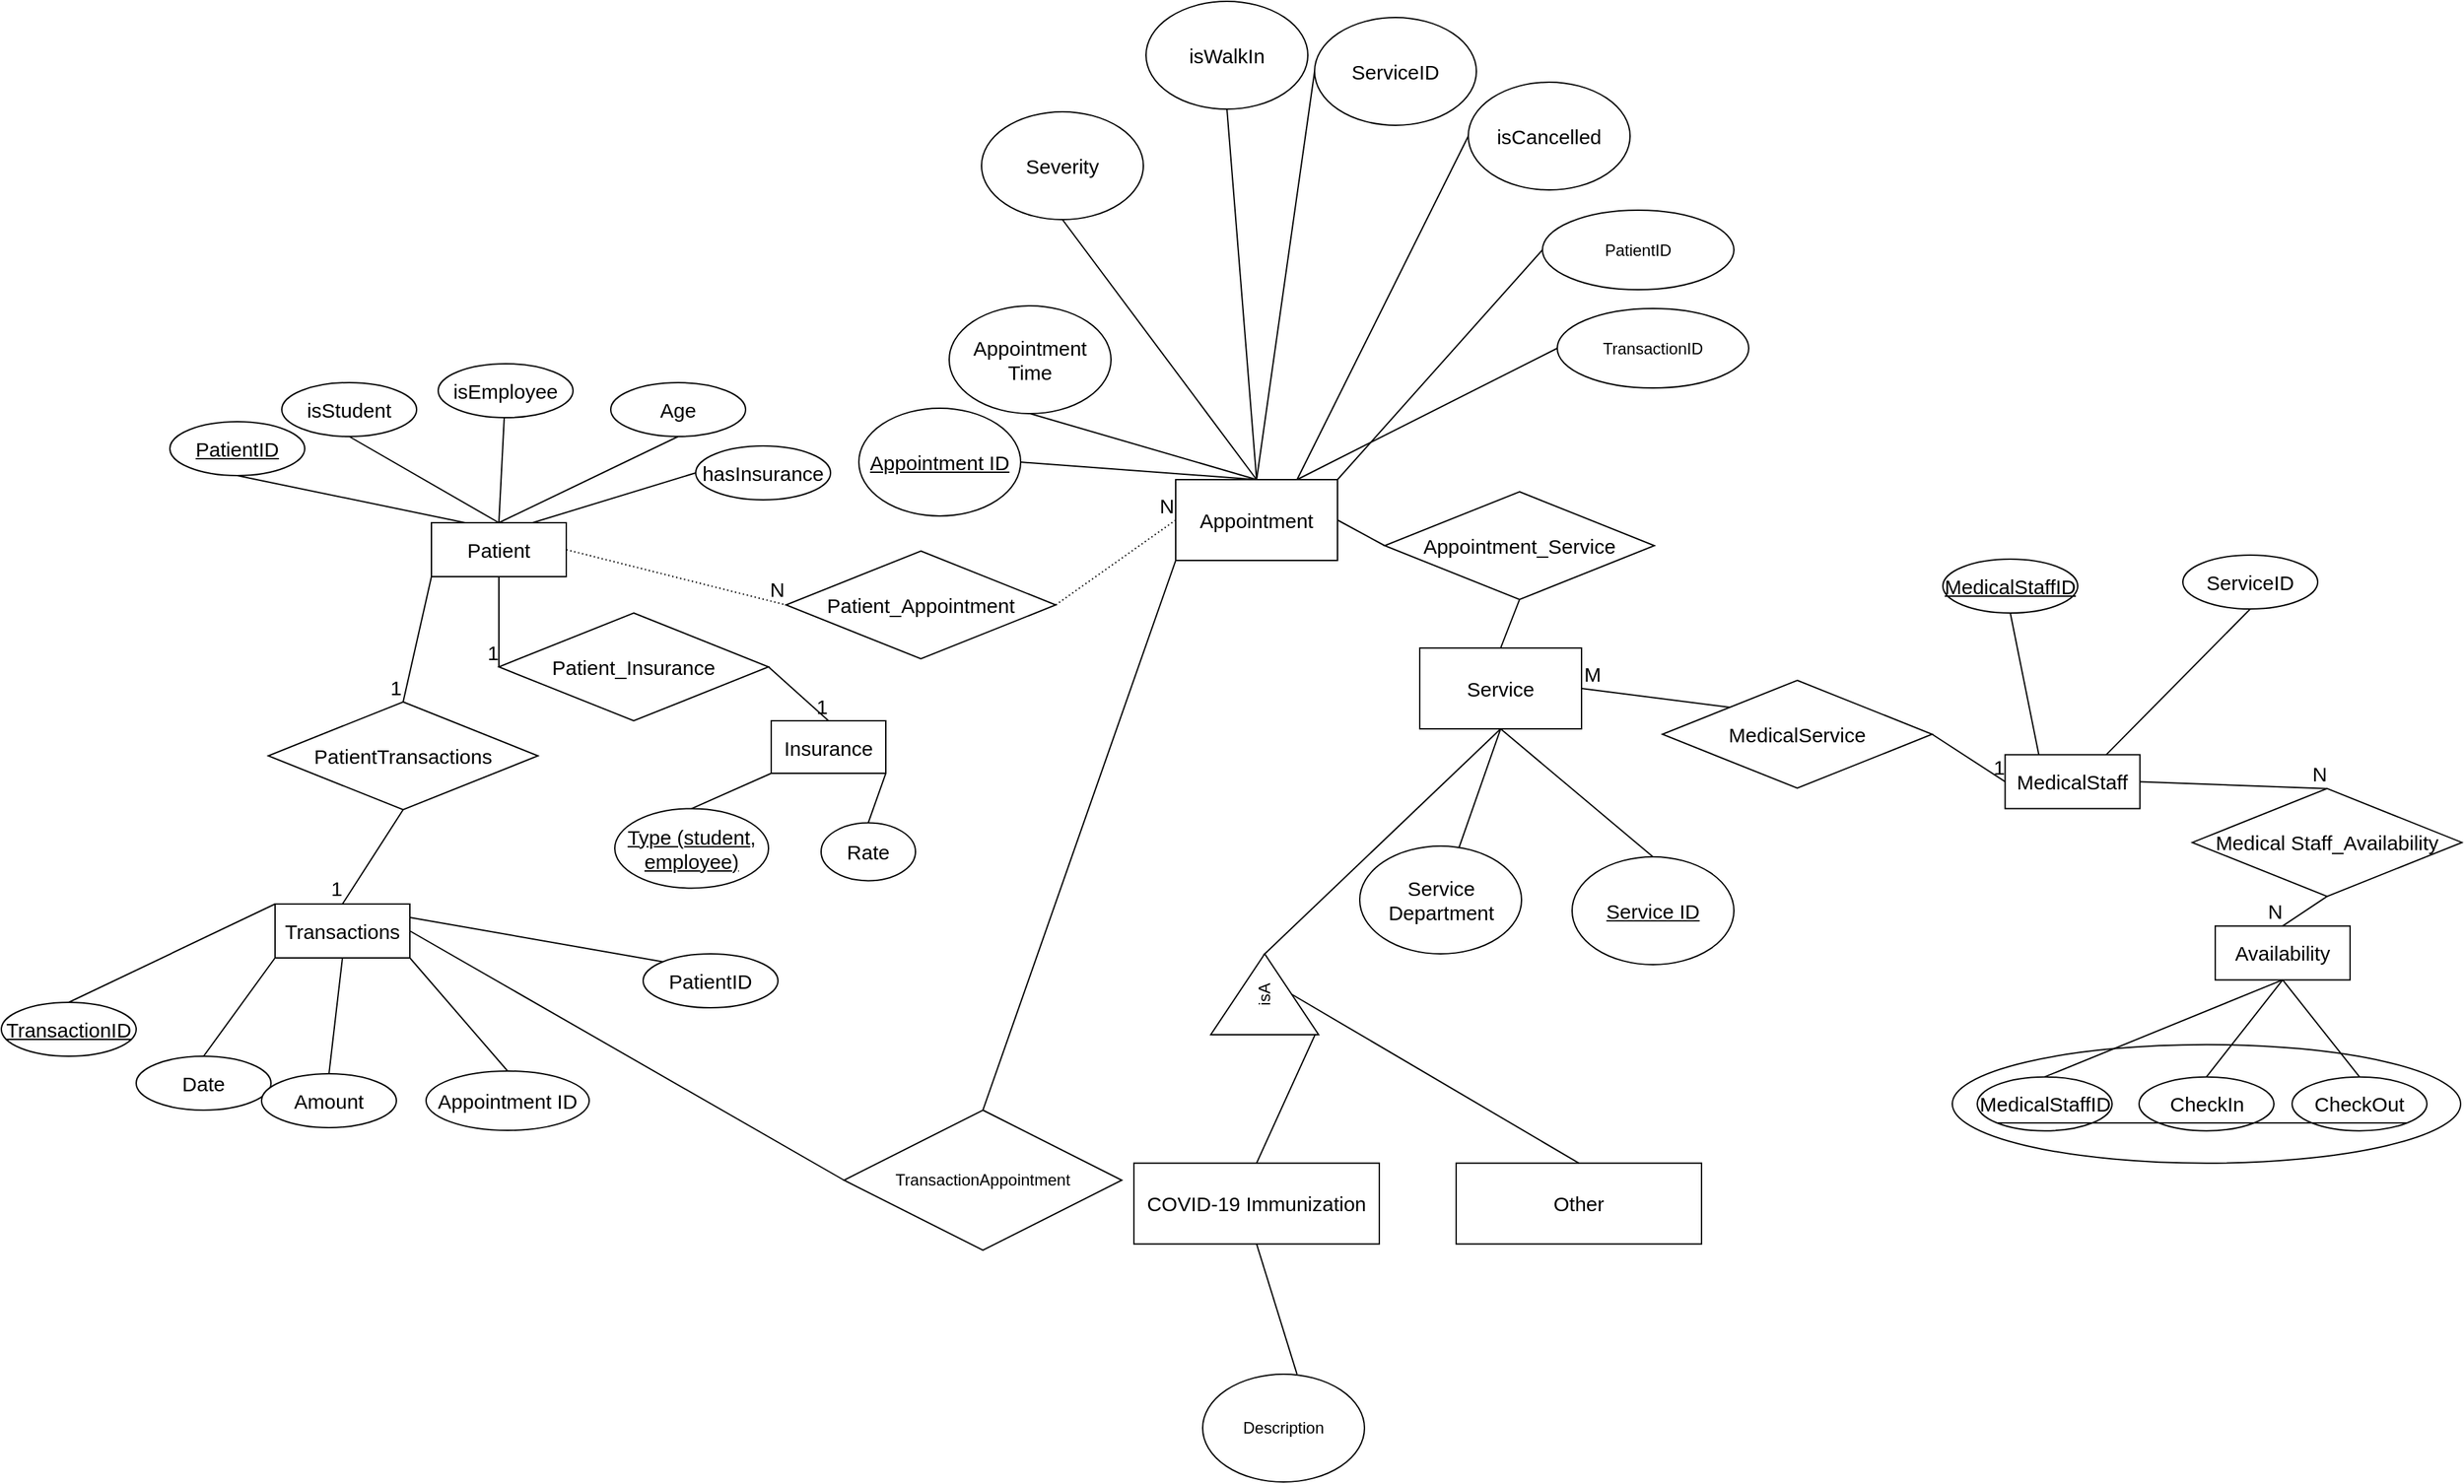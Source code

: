 <mxfile version="15.2.7" type="google"><diagram id="-cfmojjJ5R1_qTEiiPwQ" name="Page-1"><mxGraphModel dx="1620" dy="1455" grid="0" gridSize="10" guides="1" tooltips="1" connect="1" arrows="1" fold="1" page="0" pageScale="1" pageWidth="850" pageHeight="1100" math="0" shadow="0"><root><mxCell id="0"/><mxCell id="1" parent="0"/><mxCell id="ISOOcX2cqKyZ1rMYBr7H-2" value="Patient" style="whiteSpace=wrap;html=1;align=center;fontSize=15;" parent="1" vertex="1"><mxGeometry x="312" y="182" width="100" height="40" as="geometry"/></mxCell><mxCell id="ISOOcX2cqKyZ1rMYBr7H-3" value="hasInsurance" style="ellipse;whiteSpace=wrap;html=1;align=center;fontSize=15;" parent="1" vertex="1"><mxGeometry x="508" y="125" width="100" height="40" as="geometry"/></mxCell><mxCell id="ISOOcX2cqKyZ1rMYBr7H-4" value="isStudent" style="ellipse;whiteSpace=wrap;html=1;align=center;fontSize=15;" parent="1" vertex="1"><mxGeometry x="201" y="78" width="100" height="40" as="geometry"/></mxCell><mxCell id="ISOOcX2cqKyZ1rMYBr7H-6" value="Age" style="ellipse;whiteSpace=wrap;html=1;align=center;fontSize=15;" parent="1" vertex="1"><mxGeometry x="445" y="78" width="100" height="40" as="geometry"/></mxCell><mxCell id="G-BoCjgNvuLRqPUGrm7a-1" value="Appointment" style="rounded=0;whiteSpace=wrap;html=1;fontSize=15;" parent="1" vertex="1"><mxGeometry x="864" y="150" width="120" height="60" as="geometry"/></mxCell><mxCell id="ISOOcX2cqKyZ1rMYBr7H-11" value="" style="endArrow=none;html=1;entryX=0.25;entryY=0;entryDx=0;entryDy=0;exitX=0.5;exitY=1;exitDx=0;exitDy=0;fontSize=15;" parent="1" source="ISOOcX2cqKyZ1rMYBr7H-17" target="ISOOcX2cqKyZ1rMYBr7H-2" edge="1"><mxGeometry width="50" height="50" relative="1" as="geometry"><mxPoint x="180" y="158" as="sourcePoint"/><mxPoint x="274" y="185" as="targetPoint"/></mxGeometry></mxCell><mxCell id="G-BoCjgNvuLRqPUGrm7a-2" value="Appointment Time" style="ellipse;whiteSpace=wrap;html=1;fontSize=15;" parent="1" vertex="1"><mxGeometry x="696" y="21" width="120" height="80" as="geometry"/></mxCell><mxCell id="ISOOcX2cqKyZ1rMYBr7H-12" value="" style="endArrow=none;html=1;exitX=0.5;exitY=0;exitDx=0;exitDy=0;entryX=0.5;entryY=1;entryDx=0;entryDy=0;fontSize=15;" parent="1" source="ISOOcX2cqKyZ1rMYBr7H-2" target="ISOOcX2cqKyZ1rMYBr7H-4" edge="1"><mxGeometry width="50" height="50" relative="1" as="geometry"><mxPoint x="362" y="163" as="sourcePoint"/><mxPoint x="412" y="113" as="targetPoint"/></mxGeometry></mxCell><mxCell id="h9YG-O1UiDln1LC5SImM-1" value="MedicalStaff" style="whiteSpace=wrap;html=1;align=center;fontSize=15;" parent="1" vertex="1"><mxGeometry x="1479.16" y="354.2" width="100" height="40" as="geometry"/></mxCell><mxCell id="ISOOcX2cqKyZ1rMYBr7H-13" value="" style="endArrow=none;html=1;exitX=0.75;exitY=0;exitDx=0;exitDy=0;entryX=0;entryY=0.5;entryDx=0;entryDy=0;fontSize=15;" parent="1" source="ISOOcX2cqKyZ1rMYBr7H-2" target="ISOOcX2cqKyZ1rMYBr7H-3" edge="1"><mxGeometry width="50" height="50" relative="1" as="geometry"><mxPoint x="407" y="145" as="sourcePoint"/><mxPoint x="457" y="95" as="targetPoint"/></mxGeometry></mxCell><mxCell id="ISOOcX2cqKyZ1rMYBr7H-14" value="" style="endArrow=none;html=1;exitX=0.5;exitY=0;exitDx=0;exitDy=0;entryX=0.5;entryY=1;entryDx=0;entryDy=0;fontSize=15;" parent="1" source="ISOOcX2cqKyZ1rMYBr7H-2" target="ISOOcX2cqKyZ1rMYBr7H-6" edge="1"><mxGeometry width="50" height="50" relative="1" as="geometry"><mxPoint x="464" y="166" as="sourcePoint"/><mxPoint x="514" y="116" as="targetPoint"/></mxGeometry></mxCell><mxCell id="AmMXnCr6A5D7R8T65IzQ-2" value="Severity" style="ellipse;whiteSpace=wrap;html=1;fontSize=15;" parent="1" vertex="1"><mxGeometry x="720" y="-123" width="120" height="80" as="geometry"/></mxCell><mxCell id="AmMXnCr6A5D7R8T65IzQ-4" value="Patient_Appointment" style="rhombus;whiteSpace=wrap;html=1;fontSize=15;" parent="1" vertex="1"><mxGeometry x="575" y="203" width="200" height="80" as="geometry"/></mxCell><mxCell id="AmMXnCr6A5D7R8T65IzQ-5" value="&lt;u style=&quot;font-size: 15px;&quot;&gt;Appointment ID&lt;/u&gt;" style="ellipse;whiteSpace=wrap;html=1;fontSize=15;" parent="1" vertex="1"><mxGeometry x="629" y="97" width="120" height="80" as="geometry"/></mxCell><mxCell id="OssxrC8iAeG6ydkKfDfv-1" value="Insurance" style="rounded=0;whiteSpace=wrap;html=1;fontSize=15;" parent="1" vertex="1"><mxGeometry x="564" y="329.0" width="85" height="39" as="geometry"/></mxCell><mxCell id="ISOOcX2cqKyZ1rMYBr7H-17" value="PatientID" style="ellipse;whiteSpace=wrap;html=1;align=center;fontStyle=4;fontSize=15;" parent="1" vertex="1"><mxGeometry x="118" y="107" width="100" height="40" as="geometry"/></mxCell><mxCell id="OssxrC8iAeG6ydkKfDfv-3" value="&lt;u style=&quot;font-size: 15px;&quot;&gt;Type (student, employee)&lt;/u&gt;" style="ellipse;whiteSpace=wrap;html=1;align=center;fontSize=15;" parent="1" vertex="1"><mxGeometry x="448" y="394.2" width="114" height="59" as="geometry"/></mxCell><mxCell id="ISOOcX2cqKyZ1rMYBr7H-20" value="" style="endArrow=none;html=1;exitX=0.5;exitY=0;exitDx=0;exitDy=0;fontSize=15;" parent="1" source="ISOOcX2cqKyZ1rMYBr7H-2" target="ISOOcX2cqKyZ1rMYBr7H-22" edge="1"><mxGeometry width="50" height="50" relative="1" as="geometry"><mxPoint x="654" y="133" as="sourcePoint"/><mxPoint x="368" y="120" as="targetPoint"/></mxGeometry></mxCell><mxCell id="OssxrC8iAeG6ydkKfDfv-7" value="" style="endArrow=none;html=1;rounded=0;exitX=0.5;exitY=0;exitDx=0;exitDy=0;entryX=0;entryY=1;entryDx=0;entryDy=0;fontSize=15;" parent="1" source="OssxrC8iAeG6ydkKfDfv-3" target="OssxrC8iAeG6ydkKfDfv-1" edge="1"><mxGeometry width="50" height="50" relative="1" as="geometry"><mxPoint x="467" y="381.7" as="sourcePoint"/><mxPoint x="517" y="331.7" as="targetPoint"/></mxGeometry></mxCell><mxCell id="ISOOcX2cqKyZ1rMYBr7H-22" value="isEmployee" style="ellipse;whiteSpace=wrap;html=1;align=center;fontSize=15;" parent="1" vertex="1"><mxGeometry x="317" y="64" width="100" height="40" as="geometry"/></mxCell><mxCell id="OssxrC8iAeG6ydkKfDfv-8" value="Rate" style="ellipse;whiteSpace=wrap;html=1;fontSize=15;" parent="1" vertex="1"><mxGeometry x="601" y="404.7" width="70" height="43" as="geometry"/></mxCell><mxCell id="OssxrC8iAeG6ydkKfDfv-9" value="" style="endArrow=none;html=1;rounded=0;exitX=0.5;exitY=0;exitDx=0;exitDy=0;entryX=1;entryY=1;entryDx=0;entryDy=0;fontSize=15;" parent="1" source="OssxrC8iAeG6ydkKfDfv-8" target="OssxrC8iAeG6ydkKfDfv-1" edge="1"><mxGeometry width="50" height="50" relative="1" as="geometry"><mxPoint x="674" y="510.7" as="sourcePoint"/><mxPoint x="620" y="511.7" as="targetPoint"/></mxGeometry></mxCell><mxCell id="ISOOcX2cqKyZ1rMYBr7H-23" value="" style="endArrow=none;html=1;rounded=0;dashed=1;dashPattern=1 2;exitX=1;exitY=0.5;exitDx=0;exitDy=0;entryX=0;entryY=0.5;entryDx=0;entryDy=0;fontSize=15;" parent="1" source="ISOOcX2cqKyZ1rMYBr7H-2" target="AmMXnCr6A5D7R8T65IzQ-4" edge="1"><mxGeometry relative="1" as="geometry"><mxPoint x="494" y="196" as="sourcePoint"/><mxPoint x="654" y="196" as="targetPoint"/></mxGeometry></mxCell><mxCell id="ISOOcX2cqKyZ1rMYBr7H-24" value="N" style="resizable=0;html=1;align=right;verticalAlign=bottom;fontSize=15;" parent="ISOOcX2cqKyZ1rMYBr7H-23" connectable="0" vertex="1"><mxGeometry x="1" relative="1" as="geometry"/></mxCell><mxCell id="AmMXnCr6A5D7R8T65IzQ-6" value="Appointment_Service" style="rhombus;whiteSpace=wrap;html=1;fontSize=15;" parent="1" vertex="1"><mxGeometry x="1019" y="159" width="200" height="80" as="geometry"/></mxCell><mxCell id="AmMXnCr6A5D7R8T65IzQ-7" value="isWalkIn" style="ellipse;whiteSpace=wrap;html=1;fontSize=15;" parent="1" vertex="1"><mxGeometry x="842" y="-205" width="120" height="80" as="geometry"/></mxCell><mxCell id="AmMXnCr6A5D7R8T65IzQ-8" value="isCancelled" style="ellipse;whiteSpace=wrap;html=1;fontSize=15;" parent="1" vertex="1"><mxGeometry x="1081" y="-145" width="120" height="80" as="geometry"/></mxCell><mxCell id="AmMXnCr6A5D7R8T65IzQ-9" value="" style="endArrow=none;html=1;rounded=0;exitX=0;exitY=0.5;exitDx=0;exitDy=0;entryX=1;entryY=0.5;entryDx=0;entryDy=0;fontSize=15;" parent="1" source="AmMXnCr6A5D7R8T65IzQ-6" target="G-BoCjgNvuLRqPUGrm7a-1" edge="1"><mxGeometry width="50" height="50" relative="1" as="geometry"><mxPoint x="924" y="152" as="sourcePoint"/><mxPoint x="974" y="102" as="targetPoint"/></mxGeometry></mxCell><mxCell id="h9YG-O1UiDln1LC5SImM-2" value="&lt;u style=&quot;font-size: 15px;&quot;&gt;MedicalStaffID&lt;/u&gt;" style="ellipse;whiteSpace=wrap;html=1;align=center;fontSize=15;" parent="1" vertex="1"><mxGeometry x="1433" y="209" width="100" height="40" as="geometry"/></mxCell><mxCell id="AmMXnCr6A5D7R8T65IzQ-10" value="" style="endArrow=none;html=1;rounded=0;exitX=1;exitY=0.5;exitDx=0;exitDy=0;entryX=0.5;entryY=0;entryDx=0;entryDy=0;fontSize=15;" parent="1" source="AmMXnCr6A5D7R8T65IzQ-5" target="G-BoCjgNvuLRqPUGrm7a-1" edge="1"><mxGeometry width="50" height="50" relative="1" as="geometry"><mxPoint x="882" y="253" as="sourcePoint"/><mxPoint x="932" y="203" as="targetPoint"/></mxGeometry></mxCell><mxCell id="h9YG-O1UiDln1LC5SImM-3" value="ServiceID" style="ellipse;whiteSpace=wrap;html=1;align=center;fontSize=15;" parent="1" vertex="1"><mxGeometry x="1611" y="206" width="100" height="40" as="geometry"/></mxCell><mxCell id="AmMXnCr6A5D7R8T65IzQ-12" value="" style="endArrow=none;html=1;rounded=0;entryX=0.5;entryY=1;entryDx=0;entryDy=0;exitX=0.5;exitY=0;exitDx=0;exitDy=0;fontSize=15;" parent="1" source="G-BoCjgNvuLRqPUGrm7a-1" target="G-BoCjgNvuLRqPUGrm7a-2" edge="1"><mxGeometry width="50" height="50" relative="1" as="geometry"><mxPoint x="753" y="136" as="sourcePoint"/><mxPoint x="803" y="86" as="targetPoint"/></mxGeometry></mxCell><mxCell id="AmMXnCr6A5D7R8T65IzQ-13" value="" style="endArrow=none;html=1;rounded=0;entryX=0.5;entryY=1;entryDx=0;entryDy=0;exitX=0.5;exitY=0;exitDx=0;exitDy=0;fontSize=15;" parent="1" source="G-BoCjgNvuLRqPUGrm7a-1" target="AmMXnCr6A5D7R8T65IzQ-2" edge="1"><mxGeometry width="50" height="50" relative="1" as="geometry"><mxPoint x="942" y="213" as="sourcePoint"/><mxPoint x="780" y="67" as="targetPoint"/></mxGeometry></mxCell><mxCell id="AmMXnCr6A5D7R8T65IzQ-14" value="" style="endArrow=none;html=1;rounded=0;entryX=0.5;entryY=1;entryDx=0;entryDy=0;exitX=0.5;exitY=0;exitDx=0;exitDy=0;fontSize=15;" parent="1" source="G-BoCjgNvuLRqPUGrm7a-1" target="AmMXnCr6A5D7R8T65IzQ-7" edge="1"><mxGeometry width="50" height="50" relative="1" as="geometry"><mxPoint x="952" y="223" as="sourcePoint"/><mxPoint x="790" y="77" as="targetPoint"/></mxGeometry></mxCell><mxCell id="ISOOcX2cqKyZ1rMYBr7H-25" value="" style="endArrow=none;html=1;rounded=0;dashed=1;dashPattern=1 2;exitX=1;exitY=0.5;exitDx=0;exitDy=0;entryX=0;entryY=0.5;entryDx=0;entryDy=0;fontSize=15;" parent="1" source="AmMXnCr6A5D7R8T65IzQ-4" target="G-BoCjgNvuLRqPUGrm7a-1" edge="1"><mxGeometry relative="1" as="geometry"><mxPoint x="785" y="308" as="sourcePoint"/><mxPoint x="945" y="308" as="targetPoint"/></mxGeometry></mxCell><mxCell id="ISOOcX2cqKyZ1rMYBr7H-26" value="N" style="resizable=0;html=1;align=right;verticalAlign=bottom;fontSize=15;" parent="ISOOcX2cqKyZ1rMYBr7H-25" connectable="0" vertex="1"><mxGeometry x="1" relative="1" as="geometry"/></mxCell><mxCell id="AmMXnCr6A5D7R8T65IzQ-15" value="" style="endArrow=none;html=1;rounded=0;entryX=0;entryY=0.5;entryDx=0;entryDy=0;exitX=0.75;exitY=0;exitDx=0;exitDy=0;fontSize=15;" parent="1" source="G-BoCjgNvuLRqPUGrm7a-1" target="AmMXnCr6A5D7R8T65IzQ-8" edge="1"><mxGeometry width="50" height="50" relative="1" as="geometry"><mxPoint x="924" y="156" as="sourcePoint"/><mxPoint x="800" y="87" as="targetPoint"/></mxGeometry></mxCell><mxCell id="h9YG-O1UiDln1LC5SImM-4" value="" style="endArrow=none;html=1;entryX=0.75;entryY=0;entryDx=0;entryDy=0;exitX=0.5;exitY=1;exitDx=0;exitDy=0;fontSize=15;" parent="1" source="h9YG-O1UiDln1LC5SImM-3" target="h9YG-O1UiDln1LC5SImM-1" edge="1"><mxGeometry width="50" height="50" relative="1" as="geometry"><mxPoint x="1522" y="291" as="sourcePoint"/><mxPoint x="1743" y="335" as="targetPoint"/></mxGeometry></mxCell><mxCell id="AmMXnCr6A5D7R8T65IzQ-17" value="Service" style="rounded=0;whiteSpace=wrap;html=1;fontSize=15;" parent="1" vertex="1"><mxGeometry x="1045" y="275" width="120" height="60" as="geometry"/></mxCell><mxCell id="ISOOcX2cqKyZ1rMYBr7H-27" value="" style="endArrow=none;html=1;rounded=0;exitX=1;exitY=0.5;exitDx=0;exitDy=0;entryX=0.5;entryY=0;entryDx=0;entryDy=0;fontSize=15;" parent="1" source="ISOOcX2cqKyZ1rMYBr7H-31" target="OssxrC8iAeG6ydkKfDfv-1" edge="1"><mxGeometry relative="1" as="geometry"><mxPoint x="459.2" y="321" as="sourcePoint"/><mxPoint x="619.2" y="321" as="targetPoint"/></mxGeometry></mxCell><mxCell id="ISOOcX2cqKyZ1rMYBr7H-28" value="1" style="resizable=0;html=1;align=right;verticalAlign=bottom;fontSize=15;" parent="ISOOcX2cqKyZ1rMYBr7H-27" connectable="0" vertex="1"><mxGeometry x="1" relative="1" as="geometry"/></mxCell><mxCell id="AmMXnCr6A5D7R8T65IzQ-18" value="&lt;u style=&quot;font-size: 15px;&quot;&gt;Service ID&lt;/u&gt;" style="ellipse;whiteSpace=wrap;html=1;fontSize=15;" parent="1" vertex="1"><mxGeometry x="1158" y="430" width="120" height="80" as="geometry"/></mxCell><mxCell id="ISOOcX2cqKyZ1rMYBr7H-29" value="" style="endArrow=none;html=1;rounded=0;exitX=0.5;exitY=1;exitDx=0;exitDy=0;entryX=0;entryY=0.5;entryDx=0;entryDy=0;fontSize=15;" parent="1" source="ISOOcX2cqKyZ1rMYBr7H-2" target="ISOOcX2cqKyZ1rMYBr7H-31" edge="1"><mxGeometry relative="1" as="geometry"><mxPoint x="770" y="284" as="sourcePoint"/><mxPoint x="930" y="284" as="targetPoint"/></mxGeometry></mxCell><mxCell id="ISOOcX2cqKyZ1rMYBr7H-30" value="1" style="resizable=0;html=1;align=right;verticalAlign=bottom;fontSize=15;" parent="ISOOcX2cqKyZ1rMYBr7H-29" connectable="0" vertex="1"><mxGeometry x="1" relative="1" as="geometry"/></mxCell><mxCell id="AmMXnCr6A5D7R8T65IzQ-19" value="Service Department" style="ellipse;whiteSpace=wrap;html=1;fontSize=15;" parent="1" vertex="1"><mxGeometry x="1000.5" y="422" width="120" height="80" as="geometry"/></mxCell><mxCell id="ISOOcX2cqKyZ1rMYBr7H-31" value="Patient_Insurance" style="shape=rhombus;perimeter=rhombusPerimeter;whiteSpace=wrap;html=1;align=center;fontSize=15;" parent="1" vertex="1"><mxGeometry x="362" y="249.0" width="200" height="80" as="geometry"/></mxCell><mxCell id="AmMXnCr6A5D7R8T65IzQ-20" value="" style="endArrow=none;html=1;rounded=0;exitX=0.5;exitY=0;exitDx=0;exitDy=0;entryX=0.5;entryY=1;entryDx=0;entryDy=0;fontSize=15;" parent="1" source="AmMXnCr6A5D7R8T65IzQ-17" target="AmMXnCr6A5D7R8T65IzQ-6" edge="1"><mxGeometry width="50" height="50" relative="1" as="geometry"><mxPoint x="1085" y="461" as="sourcePoint"/><mxPoint x="1135" y="411" as="targetPoint"/></mxGeometry></mxCell><mxCell id="h9YG-O1UiDln1LC5SImM-5" value="" style="endArrow=none;html=1;entryX=0.25;entryY=0;entryDx=0;entryDy=0;exitX=0.5;exitY=1;exitDx=0;exitDy=0;fontSize=15;" parent="1" source="h9YG-O1UiDln1LC5SImM-2" target="h9YG-O1UiDln1LC5SImM-1" edge="1"><mxGeometry width="50" height="50" relative="1" as="geometry"><mxPoint x="1529" y="306" as="sourcePoint"/><mxPoint x="1582" y="357" as="targetPoint"/></mxGeometry></mxCell><mxCell id="h9YG-O1UiDln1LC5SImM-6" value="Transactions" style="whiteSpace=wrap;html=1;align=center;fontSize=15;" parent="1" vertex="1"><mxGeometry x="196" y="465" width="100" height="40" as="geometry"/></mxCell><mxCell id="h9YG-O1UiDln1LC5SImM-7" value="&lt;u style=&quot;font-size: 15px;&quot;&gt;TransactionID&lt;/u&gt;" style="ellipse;whiteSpace=wrap;html=1;align=center;fontSize=15;" parent="1" vertex="1"><mxGeometry x="-7" y="538" width="100" height="40" as="geometry"/></mxCell><mxCell id="h9YG-O1UiDln1LC5SImM-8" value="PatientID" style="ellipse;whiteSpace=wrap;html=1;align=center;fontSize=15;" parent="1" vertex="1"><mxGeometry x="469" y="502" width="100" height="40" as="geometry"/></mxCell><mxCell id="h9YG-O1UiDln1LC5SImM-9" value="" style="endArrow=none;html=1;entryX=1;entryY=0.25;entryDx=0;entryDy=0;exitX=0;exitY=0;exitDx=0;exitDy=0;fontSize=15;" parent="1" source="h9YG-O1UiDln1LC5SImM-8" target="h9YG-O1UiDln1LC5SImM-6" edge="1"><mxGeometry width="50" height="50" relative="1" as="geometry"><mxPoint x="246" y="419" as="sourcePoint"/><mxPoint x="467" y="463" as="targetPoint"/></mxGeometry></mxCell><mxCell id="h9YG-O1UiDln1LC5SImM-10" value="" style="endArrow=none;html=1;entryX=0;entryY=0;entryDx=0;entryDy=0;exitX=0.5;exitY=0;exitDx=0;exitDy=0;fontSize=15;" parent="1" source="h9YG-O1UiDln1LC5SImM-7" target="h9YG-O1UiDln1LC5SImM-6" edge="1"><mxGeometry width="50" height="50" relative="1" as="geometry"><mxPoint x="253" y="434" as="sourcePoint"/><mxPoint x="306" y="485" as="targetPoint"/></mxGeometry></mxCell><mxCell id="ISOOcX2cqKyZ1rMYBr7H-32" value="Availability" style="whiteSpace=wrap;html=1;align=center;fontSize=15;" parent="1" vertex="1"><mxGeometry x="1635" y="481.34" width="100" height="40" as="geometry"/></mxCell><mxCell id="AmMXnCr6A5D7R8T65IzQ-22" value="" style="endArrow=none;html=1;rounded=0;entryX=0.5;entryY=1;entryDx=0;entryDy=0;exitX=0.5;exitY=0;exitDx=0;exitDy=0;fontSize=15;" parent="1" source="AmMXnCr6A5D7R8T65IzQ-18" target="AmMXnCr6A5D7R8T65IzQ-17" edge="1"><mxGeometry width="50" height="50" relative="1" as="geometry"><mxPoint x="887" y="625" as="sourcePoint"/><mxPoint x="937" y="575" as="targetPoint"/></mxGeometry></mxCell><mxCell id="h9YG-O1UiDln1LC5SImM-11" value="Appointment ID" style="ellipse;whiteSpace=wrap;html=1;align=center;fontSize=15;" parent="1" vertex="1"><mxGeometry x="308" y="589" width="121" height="44" as="geometry"/></mxCell><mxCell id="AmMXnCr6A5D7R8T65IzQ-23" value="" style="endArrow=none;html=1;rounded=0;entryX=0.5;entryY=1;entryDx=0;entryDy=0;fontSize=15;" parent="1" source="AmMXnCr6A5D7R8T65IzQ-19" target="AmMXnCr6A5D7R8T65IzQ-17" edge="1"><mxGeometry width="50" height="50" relative="1" as="geometry"><mxPoint x="963" y="621" as="sourcePoint"/><mxPoint x="1094" y="558" as="targetPoint"/></mxGeometry></mxCell><mxCell id="h9YG-O1UiDln1LC5SImM-13" value="Date" style="ellipse;whiteSpace=wrap;html=1;align=center;fontSize=15;" parent="1" vertex="1"><mxGeometry x="93" y="578" width="100" height="40" as="geometry"/></mxCell><mxCell id="AmMXnCr6A5D7R8T65IzQ-24" value="" style="endArrow=none;html=1;rounded=0;entryX=0.5;entryY=1;entryDx=0;entryDy=0;exitX=0.983;exitY=0.488;exitDx=0;exitDy=0;fontSize=15;exitPerimeter=0;" parent="1" source="y9bj3yhU4_p_V49ajLta-12" target="AmMXnCr6A5D7R8T65IzQ-17" edge="1"><mxGeometry width="50" height="50" relative="1" as="geometry"><mxPoint x="929" y="503" as="sourcePoint"/><mxPoint x="1101" y="560" as="targetPoint"/></mxGeometry></mxCell><mxCell id="h9YG-O1UiDln1LC5SImM-14" value="" style="endArrow=none;html=1;entryX=0;entryY=1;entryDx=0;entryDy=0;exitX=0.5;exitY=0;exitDx=0;exitDy=0;fontSize=15;" parent="1" source="h9YG-O1UiDln1LC5SImM-13" target="h9YG-O1UiDln1LC5SImM-6" edge="1"><mxGeometry width="50" height="50" relative="1" as="geometry"><mxPoint x="137" y="430" as="sourcePoint"/><mxPoint x="206" y="475" as="targetPoint"/></mxGeometry></mxCell><mxCell id="h9YG-O1UiDln1LC5SImM-15" value="" style="endArrow=none;html=1;entryX=1;entryY=1;entryDx=0;entryDy=0;exitX=0.5;exitY=0;exitDx=0;exitDy=0;fontSize=15;" parent="1" source="h9YG-O1UiDln1LC5SImM-11" target="h9YG-O1UiDln1LC5SImM-6" edge="1"><mxGeometry width="50" height="50" relative="1" as="geometry"><mxPoint x="363" y="420" as="sourcePoint"/><mxPoint x="306" y="485" as="targetPoint"/></mxGeometry></mxCell><mxCell id="ISOOcX2cqKyZ1rMYBr7H-39" value="" style="ellipse;whiteSpace=wrap;html=1;fontSize=15;" parent="1" vertex="1"><mxGeometry x="1440" y="569.34" width="377" height="88" as="geometry"/></mxCell><mxCell id="ISOOcX2cqKyZ1rMYBr7H-34" value="MedicalStaffID" style="ellipse;whiteSpace=wrap;html=1;align=center;fontSize=15;" parent="1" vertex="1"><mxGeometry x="1458.5" y="593.34" width="100" height="40" as="geometry"/></mxCell><mxCell id="h9YG-O1UiDln1LC5SImM-16" value="MedicalService" style="rhombus;whiteSpace=wrap;html=1;fontSize=15;" parent="1" vertex="1"><mxGeometry x="1225" y="299" width="200" height="80" as="geometry"/></mxCell><mxCell id="ISOOcX2cqKyZ1rMYBr7H-38" value="CheckIn" style="ellipse;whiteSpace=wrap;html=1;align=center;fontSize=15;" parent="1" vertex="1"><mxGeometry x="1578.5" y="593.34" width="100" height="40" as="geometry"/></mxCell><mxCell id="ISOOcX2cqKyZ1rMYBr7H-40" value="CheckOut" style="ellipse;whiteSpace=wrap;html=1;align=center;fontSize=15;" parent="1" vertex="1"><mxGeometry x="1692" y="593.34" width="100" height="40" as="geometry"/></mxCell><mxCell id="ISOOcX2cqKyZ1rMYBr7H-37" value="" style="endArrow=none;html=1;exitX=0.5;exitY=1;exitDx=0;exitDy=0;entryX=0.5;entryY=0;entryDx=0;entryDy=0;fontSize=15;" parent="1" source="ISOOcX2cqKyZ1rMYBr7H-32" target="ISOOcX2cqKyZ1rMYBr7H-34" edge="1"><mxGeometry width="50" height="50" relative="1" as="geometry"><mxPoint x="755" y="264.34" as="sourcePoint"/><mxPoint x="805" y="214.34" as="targetPoint"/></mxGeometry></mxCell><mxCell id="ISOOcX2cqKyZ1rMYBr7H-41" value="" style="endArrow=none;html=1;entryX=0.5;entryY=0;entryDx=0;entryDy=0;exitX=0.5;exitY=1;exitDx=0;exitDy=0;fontSize=15;" parent="1" source="ISOOcX2cqKyZ1rMYBr7H-32" target="ISOOcX2cqKyZ1rMYBr7H-38" edge="1"><mxGeometry width="50" height="50" relative="1" as="geometry"><mxPoint x="730" y="284.34" as="sourcePoint"/><mxPoint x="623" y="323.34" as="targetPoint"/></mxGeometry></mxCell><mxCell id="ISOOcX2cqKyZ1rMYBr7H-35" value="" style="endArrow=none;html=1;exitX=0.5;exitY=1;exitDx=0;exitDy=0;entryX=0.5;entryY=0;entryDx=0;entryDy=0;fontSize=15;" parent="1" source="ISOOcX2cqKyZ1rMYBr7H-32" target="ISOOcX2cqKyZ1rMYBr7H-40" edge="1"><mxGeometry width="50" height="50" relative="1" as="geometry"><mxPoint x="745" y="254.34" as="sourcePoint"/><mxPoint x="858" y="247.34" as="targetPoint"/></mxGeometry></mxCell><mxCell id="ISOOcX2cqKyZ1rMYBr7H-45" value="Medical Staff_Availability" style="shape=rhombus;perimeter=rhombusPerimeter;whiteSpace=wrap;html=1;align=center;fontSize=15;" parent="1" vertex="1"><mxGeometry x="1618" y="379.34" width="200" height="80" as="geometry"/></mxCell><mxCell id="h9YG-O1UiDln1LC5SImM-22" value="" style="endArrow=none;html=1;rounded=0;entryX=0;entryY=0.5;entryDx=0;entryDy=0;exitX=1;exitY=0.5;exitDx=0;exitDy=0;fontSize=15;" parent="1" source="h9YG-O1UiDln1LC5SImM-16" target="h9YG-O1UiDln1LC5SImM-1" edge="1"><mxGeometry relative="1" as="geometry"><mxPoint x="1476" y="456.09" as="sourcePoint"/><mxPoint x="1636" y="456.09" as="targetPoint"/></mxGeometry></mxCell><mxCell id="h9YG-O1UiDln1LC5SImM-23" value="1" style="resizable=0;html=1;align=right;verticalAlign=bottom;fontSize=15;" parent="h9YG-O1UiDln1LC5SImM-22" connectable="0" vertex="1"><mxGeometry x="1" relative="1" as="geometry"/></mxCell><mxCell id="h9YG-O1UiDln1LC5SImM-26" value="" style="endArrow=none;html=1;rounded=0;exitX=1;exitY=0.5;exitDx=0;exitDy=0;entryX=0;entryY=0;entryDx=0;entryDy=0;fontSize=15;" parent="1" source="AmMXnCr6A5D7R8T65IzQ-17" target="h9YG-O1UiDln1LC5SImM-16" edge="1"><mxGeometry relative="1" as="geometry"><mxPoint x="1279" y="555" as="sourcePoint"/><mxPoint x="1439" y="555" as="targetPoint"/></mxGeometry></mxCell><mxCell id="h9YG-O1UiDln1LC5SImM-27" value="M" style="resizable=0;html=1;align=left;verticalAlign=bottom;fontSize=15;" parent="h9YG-O1UiDln1LC5SImM-26" connectable="0" vertex="1"><mxGeometry x="-1" relative="1" as="geometry"/></mxCell><mxCell id="ISOOcX2cqKyZ1rMYBr7H-48" value="" style="endArrow=none;html=1;rounded=0;exitX=1;exitY=0.5;exitDx=0;exitDy=0;entryX=0.5;entryY=0;entryDx=0;entryDy=0;fontSize=15;" parent="1" source="h9YG-O1UiDln1LC5SImM-1" target="ISOOcX2cqKyZ1rMYBr7H-45" edge="1"><mxGeometry relative="1" as="geometry"><mxPoint x="903" y="476" as="sourcePoint"/><mxPoint x="1063" y="476" as="targetPoint"/></mxGeometry></mxCell><mxCell id="ISOOcX2cqKyZ1rMYBr7H-49" value="N" style="resizable=0;html=1;align=right;verticalAlign=bottom;fontSize=15;" parent="ISOOcX2cqKyZ1rMYBr7H-48" connectable="0" vertex="1"><mxGeometry x="1" relative="1" as="geometry"/></mxCell><mxCell id="ISOOcX2cqKyZ1rMYBr7H-50" value="" style="endArrow=none;html=1;rounded=0;exitX=0.5;exitY=1;exitDx=0;exitDy=0;entryX=0.5;entryY=0;entryDx=0;entryDy=0;fontSize=15;" parent="1" source="ISOOcX2cqKyZ1rMYBr7H-45" target="ISOOcX2cqKyZ1rMYBr7H-32" edge="1"><mxGeometry relative="1" as="geometry"><mxPoint x="1640" y="458.34" as="sourcePoint"/><mxPoint x="1197" y="281.34" as="targetPoint"/></mxGeometry></mxCell><mxCell id="ISOOcX2cqKyZ1rMYBr7H-51" value="N" style="resizable=0;html=1;align=right;verticalAlign=bottom;fontSize=15;" parent="ISOOcX2cqKyZ1rMYBr7H-50" connectable="0" vertex="1"><mxGeometry x="1" relative="1" as="geometry"/></mxCell><mxCell id="h9YG-O1UiDln1LC5SImM-29" value="PatientTransactions" style="shape=rhombus;perimeter=rhombusPerimeter;whiteSpace=wrap;html=1;align=center;fontSize=15;" parent="1" vertex="1"><mxGeometry x="191" y="315.0" width="200" height="80" as="geometry"/></mxCell><mxCell id="h9YG-O1UiDln1LC5SImM-31" value="" style="endArrow=none;html=1;rounded=0;exitX=0.5;exitY=1;exitDx=0;exitDy=0;entryX=0.5;entryY=0;entryDx=0;entryDy=0;fontSize=15;" parent="1" source="h9YG-O1UiDln1LC5SImM-29" target="h9YG-O1UiDln1LC5SImM-6" edge="1"><mxGeometry relative="1" as="geometry"><mxPoint x="322" y="369.5" as="sourcePoint"/><mxPoint x="465.5" y="435.0" as="targetPoint"/></mxGeometry></mxCell><mxCell id="h9YG-O1UiDln1LC5SImM-32" value="1" style="resizable=0;html=1;align=right;verticalAlign=bottom;fontSize=15;" parent="h9YG-O1UiDln1LC5SImM-31" connectable="0" vertex="1"><mxGeometry x="1" relative="1" as="geometry"/></mxCell><mxCell id="h9YG-O1UiDln1LC5SImM-33" value="" style="endArrow=none;html=1;rounded=0;entryX=0.5;entryY=0;entryDx=0;entryDy=0;exitX=0;exitY=1;exitDx=0;exitDy=0;fontSize=15;" parent="1" source="ISOOcX2cqKyZ1rMYBr7H-2" target="h9YG-O1UiDln1LC5SImM-29" edge="1"><mxGeometry relative="1" as="geometry"><mxPoint x="311" y="225" as="sourcePoint"/><mxPoint x="249" y="314" as="targetPoint"/></mxGeometry></mxCell><mxCell id="h9YG-O1UiDln1LC5SImM-34" value="1" style="resizable=0;html=1;align=right;verticalAlign=bottom;fontSize=15;" parent="h9YG-O1UiDln1LC5SImM-33" connectable="0" vertex="1"><mxGeometry x="1" relative="1" as="geometry"/></mxCell><mxCell id="ISOOcX2cqKyZ1rMYBr7H-52" value="" style="endArrow=none;html=1;exitX=0;exitY=1;exitDx=0;exitDy=0;entryX=1;entryY=1;entryDx=0;entryDy=0;fontSize=15;" parent="1" source="ISOOcX2cqKyZ1rMYBr7H-34" target="ISOOcX2cqKyZ1rMYBr7H-40" edge="1"><mxGeometry width="50" height="50" relative="1" as="geometry"><mxPoint x="1421" y="640.34" as="sourcePoint"/><mxPoint x="1704" y="640.34" as="targetPoint"/></mxGeometry></mxCell><mxCell id="y9bj3yhU4_p_V49ajLta-1" value="TransactionAppointment" style="rhombus;whiteSpace=wrap;html=1;" parent="1" vertex="1"><mxGeometry x="618" y="618" width="206" height="104" as="geometry"/></mxCell><mxCell id="y9bj3yhU4_p_V49ajLta-3" value="" style="endArrow=none;html=1;rounded=0;entryX=0;entryY=0.5;entryDx=0;entryDy=0;exitX=1;exitY=0.5;exitDx=0;exitDy=0;" parent="1" source="h9YG-O1UiDln1LC5SImM-6" target="y9bj3yhU4_p_V49ajLta-1" edge="1"><mxGeometry width="50" height="50" relative="1" as="geometry"><mxPoint x="714" y="549" as="sourcePoint"/><mxPoint x="764" y="499" as="targetPoint"/></mxGeometry></mxCell><mxCell id="y9bj3yhU4_p_V49ajLta-4" value="" style="endArrow=none;html=1;rounded=0;entryX=0;entryY=1;entryDx=0;entryDy=0;exitX=0.5;exitY=0;exitDx=0;exitDy=0;" parent="1" source="y9bj3yhU4_p_V49ajLta-1" target="G-BoCjgNvuLRqPUGrm7a-1" edge="1"><mxGeometry width="50" height="50" relative="1" as="geometry"><mxPoint x="714" y="531" as="sourcePoint"/><mxPoint x="764" y="481" as="targetPoint"/></mxGeometry></mxCell><mxCell id="y9bj3yhU4_p_V49ajLta-5" value="COVID-19 Immunization" style="rounded=0;whiteSpace=wrap;html=1;fontSize=15;" parent="1" vertex="1"><mxGeometry x="833" y="657.34" width="182" height="60" as="geometry"/></mxCell><mxCell id="y9bj3yhU4_p_V49ajLta-12" value="isA" style="triangle;whiteSpace=wrap;html=1;rotation=-90;" parent="1" vertex="1"><mxGeometry x="900" y="492" width="60" height="80" as="geometry"/></mxCell><mxCell id="y9bj3yhU4_p_V49ajLta-13" value="" style="endArrow=none;html=1;rounded=0;entryX=0.5;entryY=0;entryDx=0;entryDy=0;exitX=0.01;exitY=0.97;exitDx=0;exitDy=0;exitPerimeter=0;" parent="1" source="y9bj3yhU4_p_V49ajLta-12" target="y9bj3yhU4_p_V49ajLta-5" edge="1"><mxGeometry width="50" height="50" relative="1" as="geometry"><mxPoint x="990" y="588" as="sourcePoint"/><mxPoint x="1040" y="538" as="targetPoint"/></mxGeometry></mxCell><mxCell id="areLVFM0BroxlbUwsBHg-1" value="Other" style="rounded=0;whiteSpace=wrap;html=1;fontSize=15;" parent="1" vertex="1"><mxGeometry x="1072" y="657.34" width="182" height="60" as="geometry"/></mxCell><mxCell id="areLVFM0BroxlbUwsBHg-3" value="Description" style="ellipse;whiteSpace=wrap;html=1;" parent="1" vertex="1"><mxGeometry x="884" y="814" width="120" height="80" as="geometry"/></mxCell><mxCell id="areLVFM0BroxlbUwsBHg-5" value="" style="endArrow=none;html=1;rounded=0;entryX=0.5;entryY=1;entryDx=0;entryDy=0;exitX=0.583;exitY=0;exitDx=0;exitDy=0;exitPerimeter=0;" parent="1" source="areLVFM0BroxlbUwsBHg-3" target="y9bj3yhU4_p_V49ajLta-5" edge="1"><mxGeometry width="50" height="50" relative="1" as="geometry"><mxPoint x="922" y="801" as="sourcePoint"/><mxPoint x="972" y="751" as="targetPoint"/></mxGeometry></mxCell><mxCell id="areLVFM0BroxlbUwsBHg-6" value="" style="endArrow=none;html=1;rounded=0;entryX=0.5;entryY=1;entryDx=0;entryDy=0;exitX=0.5;exitY=0;exitDx=0;exitDy=0;" parent="1" source="areLVFM0BroxlbUwsBHg-1" target="y9bj3yhU4_p_V49ajLta-12" edge="1"><mxGeometry width="50" height="50" relative="1" as="geometry"><mxPoint x="997.96" y="652.66" as="sourcePoint"/><mxPoint x="968" y="556.0" as="targetPoint"/></mxGeometry></mxCell><mxCell id="bFydL4dAytkt4KK-lzPe-3" value="PatientID" style="ellipse;whiteSpace=wrap;html=1;align=center;" parent="1" vertex="1"><mxGeometry x="1136" y="-50" width="142" height="59" as="geometry"/></mxCell><mxCell id="bFydL4dAytkt4KK-lzPe-4" value="" style="endArrow=none;html=1;rounded=0;entryX=0;entryY=0.5;entryDx=0;entryDy=0;exitX=1;exitY=0;exitDx=0;exitDy=0;" parent="1" source="G-BoCjgNvuLRqPUGrm7a-1" target="bFydL4dAytkt4KK-lzPe-3" edge="1"><mxGeometry width="50" height="50" relative="1" as="geometry"><mxPoint x="866" y="260" as="sourcePoint"/><mxPoint x="916" y="210" as="targetPoint"/></mxGeometry></mxCell><mxCell id="iD4ZYsf94zvdiIbj6es8-1" value="Amount" style="ellipse;whiteSpace=wrap;html=1;align=center;fontSize=15;" parent="1" vertex="1"><mxGeometry x="186" y="591" width="100" height="40" as="geometry"/></mxCell><mxCell id="iD4ZYsf94zvdiIbj6es8-2" value="" style="endArrow=none;html=1;entryX=0.5;entryY=1;entryDx=0;entryDy=0;exitX=0.5;exitY=0;exitDx=0;exitDy=0;fontSize=15;" parent="1" source="iD4ZYsf94zvdiIbj6es8-1" target="h9YG-O1UiDln1LC5SImM-6" edge="1"><mxGeometry width="50" height="50" relative="1" as="geometry"><mxPoint x="368" y="599" as="sourcePoint"/><mxPoint x="306" y="515" as="targetPoint"/></mxGeometry></mxCell><mxCell id="iD4ZYsf94zvdiIbj6es8-3" value="TransactionID" style="ellipse;whiteSpace=wrap;html=1;align=center;" parent="1" vertex="1"><mxGeometry x="1147" y="23" width="142" height="59" as="geometry"/></mxCell><mxCell id="iD4ZYsf94zvdiIbj6es8-4" value="" style="endArrow=none;html=1;rounded=0;entryX=0;entryY=0.5;entryDx=0;entryDy=0;exitX=0.75;exitY=0;exitDx=0;exitDy=0;" parent="1" source="G-BoCjgNvuLRqPUGrm7a-1" target="iD4ZYsf94zvdiIbj6es8-3" edge="1"><mxGeometry width="50" height="50" relative="1" as="geometry"><mxPoint x="994" y="160" as="sourcePoint"/><mxPoint x="1146" y="31.5" as="targetPoint"/></mxGeometry></mxCell><mxCell id="TrSVLue3QO6r9VlA7sTr-1" value="ServiceID" style="ellipse;whiteSpace=wrap;html=1;fontSize=15;" vertex="1" parent="1"><mxGeometry x="967" y="-193" width="120" height="80" as="geometry"/></mxCell><mxCell id="TrSVLue3QO6r9VlA7sTr-2" value="" style="endArrow=none;html=1;rounded=0;entryX=0;entryY=0.5;entryDx=0;entryDy=0;exitX=0.5;exitY=0;exitDx=0;exitDy=0;fontSize=15;" edge="1" parent="1" source="G-BoCjgNvuLRqPUGrm7a-1" target="TrSVLue3QO6r9VlA7sTr-1"><mxGeometry width="50" height="50" relative="1" as="geometry"><mxPoint x="964" y="160" as="sourcePoint"/><mxPoint x="1058" y="-192" as="targetPoint"/></mxGeometry></mxCell></root></mxGraphModel></diagram></mxfile>